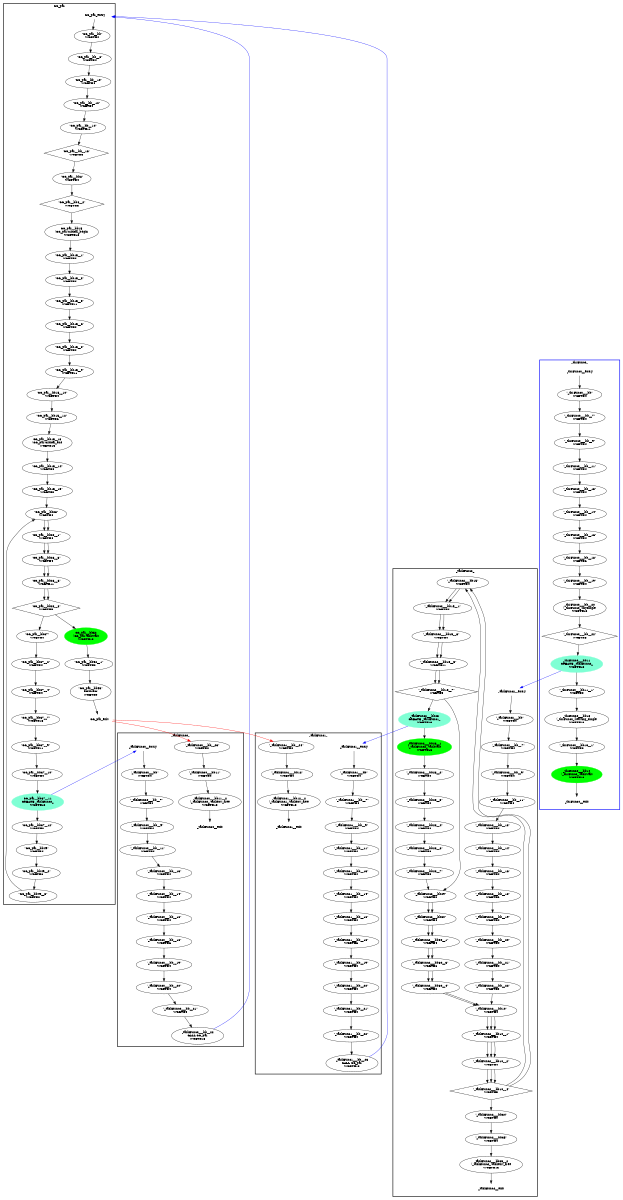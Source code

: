 digraph "CFG" {
fontsize=10;
orientation="portrait";
rankdir="TB";
size="10,8";
CC_par__bb15__1 [fontsize=10, label="\"CC_par__bb15__1\"\nWCET=4", width="0.01"];
CC_par__bb28__6 [fontsize=10, label="\"CC_par__bb28__6\"\nWCET=11", width="0.01"];
CC_par__bb37__10 [fontsize=10, label="\"CC_par__bb37__10\"\nWCET=4", width="0.01"];
CC_par__bb15__15 [fontsize=10, label="\"CC_par__bb15__15\"\nWCET=0", width="0.01"];
CC_par__bb15__5 [fontsize=10, label="\"CC_par__bb15__5\"\nWCET=11", width="0.01"];
CC_par__bb49__3 [fontsize=10, label="\"CC_par__bb49__3\"\nWCET=0", width="0.01"];
CC_par__bb37__11 [color=aquamarine, fontsize=10, label="CC_par__bb37__11\nCREATE _taskFunc0_\nWCET=13", style=filled, width="0.01"];
CC_par__bb15__8 [fontsize=10, label="\"CC_par__bb15__8\"\nWCET=4", width="0.01"];
CC_par__bb15 [fontsize=10, label="CC_par__bb15\n(CC_par)critical_begin\nWCET=13", width="0.01"];
CC_par__bb37__12 [fontsize=10, label="\"CC_par__bb37__12\"\nWCET=0", width="0.01"];
CC_par__bb52 [color=green, fontsize=10, label="CC_par__bb52\n(CC_par)taskwait\nWCET=13", style=filled, width="0.01"];
CC_par__bb28__1 [fontsize=10, label="\"CC_par__bb28__1\"\nWCET=4", width="0.01"];
CC_par__bb53 [fontsize=10, label="\"CC_par__bb53\"\nRETURN\nWCET=0", width="0.01"];
CC_par__bb15__10 [fontsize=10, label="\"CC_par__bb15__10\"\nWCET=4", width="0.01"];
CC_par__bb37__9 [fontsize=10, label="\"CC_par__bb37__9\"\nWCET=11", width="0.01"];
CC_par_entry [color="white", fontsize=10, height="0.01", label="CC_par_entry", width="0.01"];
CC_par_exit [color="white", fontsize=10, label="CC_par_exit", width="0.01"];
CC_par__bb__6 [fontsize=10, label="\"CC_par__bb__6\"\nWCET=4", width="0.01"];
CC_par__bb28__8 [fontsize=10, label="\"CC_par__bb28__8\"\nWCET=5", shape=diamond, width="0.01"];
CC_par__bb37__2 [fontsize=10, label="\"CC_par__bb37__2\"\nWCET=4", width="0.01"];
CC_par__bb__10 [fontsize=10, label="\"CC_par__bb__10\"\nWCET=4", width="0.01"];
CC_par__bb8 [fontsize=10, label="\"CC_par__bb8\"\nWCET=4", width="0.01"];
CC_par__bb15__12 [fontsize=10, label="\"CC_par__bb15__12\"\nWCET=6", width="0.01"];
CC_par__bb37__4 [fontsize=10, label="\"CC_par__bb37__4\"\nWCET=4", width="0.01"];
CC_par__bb15__6 [fontsize=10, label="\"CC_par__bb15__6\"\nWCET=4", width="0.01"];
CC_par__bb15__14 [fontsize=10, label="\"CC_par__bb15__14\"\nWCET=4", width="0.01"];
CC_par__bb15__9 [fontsize=10, label="\"CC_par__bb15__9\"\nWCET=11", width="0.01"];
CC_par__bb__14 [fontsize=10, label="\"CC_par__bb__14\"\nWCET=11", width="0.01"];
CC_par__bb__16 [fontsize=10, label="\"CC_par__bb__16\"\nWCET=5", shape=diamond, width="0.01"];
CC_par__bb37__7 [fontsize=10, label="\"CC_par__bb37__7\"\nWCET=13", width="0.01"];
CC_par__bb37 [fontsize=10, label="\"CC_par__bb37\"\nWCET=4", width="0.01"];
CC_par__bb52__1 [fontsize=10, label="\"CC_par__bb52__1\"\nWCET=0", width="0.01"];
CC_par__bb [fontsize=10, label="\"CC_par__bb\"\nWCET=4", width="0.01"];
CC_par__bb28__3 [fontsize=10, label="\"CC_par__bb28__3\"\nWCET=4", width="0.01"];
CC_par__bb49 [fontsize=10, label="\"CC_par__bb49\"\nWCET=4", width="0.01"];
CC_par__bb28 [fontsize=10, label="\"CC_par__bb28\"\nWCET=4", width="0.01"];
CC_par__bb__12 [fontsize=10, label="\"CC_par__bb__12\"\nWCET=4", width="0.01"];
CC_par__bb49__2 [fontsize=10, label="\"CC_par__bb49__2\"\nWCET=6", width="0.01"];
CC_par__bb15__3 [fontsize=10, label="\"CC_par__bb15__3\"\nWCET=4", width="0.01"];
CC_par__bb15__13 [fontsize=10, label="CC_par__bb15__13\n(CC_par)critical_end\nWCET=13", width="0.01"];
CC_par__bb8__2 [fontsize=10, label="\"CC_par__bb8__2\"\nWCET=5", shape=diamond, width="0.01"];
_thrFunc0___bb14 [color=green, fontsize=10, label="_thrFunc0___bb14\n(_thrFunc0_)taskwait\nWCET=13", style=filled, width="0.01"];
_thrFunc0___bb__13 [fontsize=10, label="\"_thrFunc0___bb__13\"\nWCET=4", width="0.01"];
_thrFunc0___bb__7 [fontsize=10, label="\"_thrFunc0___bb__7\"\nWCET=4", width="0.01"];
_thrFunc0___bb__16 [fontsize=10, label="\"_thrFunc0___bb__16\"\nWCET=4", width="0.01"];
_thrFunc0___bb__14 [fontsize=10, label="\"_thrFunc0___bb__14\"\nWCET=4", width="0.01"];
_thrFunc0___bb__20 [fontsize=10, label="_thrFunc0___bb__20\n(_thrFunc0_)mysingle\nWCET=13", width="0.01"];
_thrFunc0___bb__22 [fontsize=10, label="\"_thrFunc0___bb__22\"\nWCET=5", shape=diamond, width="0.01"];
_thrFunc0___bb__9 [fontsize=10, label="\"_thrFunc0___bb__9\"\nWCET=4", width="0.01"];
_thrFunc0___bb13__1 [fontsize=10, label="\"_thrFunc0___bb13__1\"\nWCET=0", width="0.01"];
_thrFunc0___bb13 [fontsize=10, label="_thrFunc0___bb13\n(_thrFunc0_)leaving_single\nWCET=13", width="0.01"];
_thrFunc0___bb__19 [fontsize=10, label="\"_thrFunc0___bb__19\"\nWCET=4", width="0.01"];
_thrFunc0___bb11__1 [fontsize=10, label="\"_thrFunc0___bb11__1\"\nWCET=0", width="0.01"];
_thrFunc0__exit [color="white", fontsize=10, label="_thrFunc0__exit", width="0.01"];
_thrFunc0___bb__18 [fontsize=10, label="\"_thrFunc0___bb__18\"\nWCET=6", width="0.01"];
_thrFunc0___bb [fontsize=10, label="\"_thrFunc0___bb\"\nWCET=4", width="0.01"];
_thrFunc0___bb11 [color=aquamarine, fontsize=10, label="_thrFunc0___bb11\nCREATE _taskFunc2_\nWCET=13", style=filled, width="0.01"];
_thrFunc0__entry [color="white", fontsize=10, height="0.01", label="_thrFunc0__entry", width="0.01"];
_thrFunc0___bb__11 [fontsize=10, label="\"_thrFunc0___bb__11\"\nWCET=4", width="0.01"];
_taskFunc2___bb15 [fontsize=10, label="\"_taskFunc2___bb15\"\nWCET=4", width="0.01"];
_taskFunc2___bb15__7 [fontsize=10, label="\"_taskFunc2___bb15__7\"\nWCET=5", shape=diamond, width="0.01"];
_taskFunc2___bb [fontsize=10, label="\"_taskFunc2___bb\"\nWCET=4", width="0.01"];
_taskFunc2___bb10 [fontsize=10, label="\"_taskFunc2___bb10\"\nWCET=4", width="0.01"];
_taskFunc2___bb23__3 [fontsize=10, label="\"_taskFunc2___bb23__3\"\nWCET=4", width="0.01"];
_taskFunc2___bb30__1 [fontsize=10, label="\"_taskFunc2___bb30__1\"\nWCET=4", width="0.01"];
_taskFunc2___bb35 [fontsize=10, label="\"_taskFunc2___bb35\"\nWCET=4", width="0.01"];
_taskFunc2___bb15__5 [fontsize=10, label="\"_taskFunc2___bb15__5\"\nWCET=11", width="0.01"];
_taskFunc2___bb23__4 [fontsize=10, label="\"_taskFunc2___bb23__4\"\nWCET=4", width="0.01"];
_taskFunc2__exit [color="white", fontsize=10, label="_taskFunc2__exit", width="0.01"];
_taskFunc2___bb__7 [fontsize=10, label="\"_taskFunc2___bb__7\"\nWCET=4", width="0.01"];
_taskFunc2___bb10__1 [fontsize=10, label="\"_taskFunc2___bb10__1\"\nWCET=4", width="0.01"];
_taskFunc2___bb__21 [fontsize=10, label="\"_taskFunc2___bb__21\"\nWCET=4", width="0.01"];
_taskFunc2___bb10__4 [fontsize=10, label="\"_taskFunc2___bb10__4\"\nWCET=5", shape=diamond, width="0.01"];
_taskFunc2___bb29 [fontsize=10, label="\"_taskFunc2___bb29\"\nWCET=0", width="0.01"];
_taskFunc2___bb23__2 [fontsize=10, label="\"_taskFunc2___bb23__2\"\nWCET=4", width="0.01"];
_taskFunc2___bb15__1 [fontsize=10, label="\"_taskFunc2___bb15__1\"\nWCET=4", width="0.01"];
_taskFunc2___bb__11 [fontsize=10, label="\"_taskFunc2___bb__11\"\nWCET=4", width="0.01"];
_taskFunc2___bb__9 [fontsize=10, label="\"_taskFunc2___bb__9\"\nWCET=4", width="0.01"];
_taskFunc2___bb23 [color=aquamarine, fontsize=10, label="_taskFunc2___bb23\nCREATE _taskFunc1_\nWCET=13", style=filled, width="0.01"];
_taskFunc2___bb__16 [fontsize=10, label="\"_taskFunc2___bb__16\"\nWCET=4", width="0.01"];
_taskFunc2___bb__20 [fontsize=10, label="\"_taskFunc2___bb__20\"\nWCET=4", width="0.01"];
_taskFunc2___bb__22 [fontsize=10, label="\"_taskFunc2___bb__22\"\nWCET=0", width="0.01"];
_taskFunc2___bb23__7 [fontsize=10, label="\"_taskFunc2___bb23__7\"\nWCET=0", width="0.01"];
_taskFunc2___bb23__6 [fontsize=10, label="\"_taskFunc2___bb23__6\"\nWCET=6", width="0.01"];
_taskFunc2___bb30 [fontsize=10, label="\"_taskFunc2___bb30\"\nWCET=4", width="0.01"];
_taskFunc2___bb35__2 [fontsize=10, label="_taskFunc2___bb35__2\n(_taskFunc2_)taskenv_free\nWCET=13", width="0.01"];
_taskFunc2___bb34 [fontsize=10, label="\"_taskFunc2___bb34\"\nWCET=0", width="0.01"];
_taskFunc2___bb__13 [fontsize=10, label="\"_taskFunc2___bb__13\"\nWCET=4", width="0.01"];
_taskFunc2__entry [color="white", fontsize=10, height="0.01", label="_taskFunc2__entry", width="0.01"];
_taskFunc2___bb15__3 [fontsize=10, label="\"_taskFunc2___bb15__3\"\nWCET=4", width="0.01"];
_taskFunc2___bb10__2 [fontsize=10, label="\"_taskFunc2___bb10__2\"\nWCET=4", width="0.01"];
_taskFunc2___bb30__4 [fontsize=10, label="\"_taskFunc2___bb30__4\"\nWCET=0", width="0.01"];
_taskFunc2___bb__14 [fontsize=10, label="\"_taskFunc2___bb__14\"\nWCET=4", width="0.01"];
_taskFunc2___bb__18 [fontsize=10, label="\"_taskFunc2___bb__18\"\nWCET=6", width="0.01"];
_taskFunc2___bb30__3 [fontsize=10, label="\"_taskFunc2___bb30__3\"\nWCET=6", width="0.01"];
_taskFunc2___bb23__1 [color=green, fontsize=10, label="_taskFunc2___bb23__1\n(_taskFunc2_)taskwait\nWCET=13", style=filled, width="0.01"];
_taskFunc2___bb__19 [fontsize=10, label="\"_taskFunc2___bb__19\"\nWCET=4", width="0.01"];
_taskFunc0___bb__19 [fontsize=10, label="\"_taskFunc0___bb__19\"\nWCET=4", width="0.01"];
_taskFunc0___bb__18 [fontsize=10, label="\"_taskFunc0___bb__18\"\nWCET=6", width="0.01"];
_taskFunc0___bb__7 [fontsize=10, label="\"_taskFunc0___bb__7\"\nWCET=4", width="0.01"];
_taskFunc0___bb__9 [fontsize=10, label="\"_taskFunc0___bb__9\"\nWCET=4", width="0.01"];
_taskFunc0___bb__21 [fontsize=10, label="\"_taskFunc0___bb__21\"\nWCET=4", width="0.01"];
_taskFunc0___bb [fontsize=10, label="\"_taskFunc0___bb\"\nWCET=4", width="0.01"];
_taskFunc0__entry [color="white", fontsize=10, height="0.01", label="_taskFunc0__entry", width="0.01"];
_taskFunc0___bb__22 [fontsize=10, label="_taskFunc0___bb__22\nCALL CC_par\nWCET=13", width="0.01"];
_taskFunc0__exit [color="white", fontsize=10, label="_taskFunc0__exit", width="0.01"];
_taskFunc0___bb__13 [fontsize=10, label="\"_taskFunc0___bb__13\"\nWCET=4", width="0.01"];
_taskFunc0___bb__20 [fontsize=10, label="\"_taskFunc0___bb__20\"\nWCET=4", width="0.01"];
_taskFunc0___bb11__2 [fontsize=10, label="_taskFunc0___bb11__2\n(_taskFunc0_)taskenv_free\nWCET=13", width="0.01"];
_taskFunc0___bb__23 [fontsize=10, label="\"_taskFunc0___bb__23\"\nWCET=0", width="0.01"];
_taskFunc0___bb__11 [fontsize=10, label="\"_taskFunc0___bb__11\"\nWCET=4", width="0.01"];
_taskFunc0___bb11 [fontsize=10, label="\"_taskFunc0___bb11\"\nWCET=4", width="0.01"];
_taskFunc0___bb__14 [fontsize=10, label="\"_taskFunc0___bb__14\"\nWCET=4", width="0.01"];
_taskFunc0___bb__16 [fontsize=10, label="\"_taskFunc0___bb__16\"\nWCET=4", width="0.01"];
_taskFunc1___bb__23 [fontsize=10, label="_taskFunc1___bb__23\nCALL CC_par\nWCET=13", width="0.01"];
_taskFunc1___bb__9 [fontsize=10, label="\"_taskFunc1___bb__9\"\nWCET=4", width="0.01"];
_taskFunc1__exit [color="white", fontsize=10, label="_taskFunc1__exit", width="0.01"];
_taskFunc1___bb__16 [fontsize=10, label="\"_taskFunc1___bb__16\"\nWCET=4", width="0.01"];
_taskFunc1___bb__14 [fontsize=10, label="\"_taskFunc1___bb__14\"\nWCET=4", width="0.01"];
_taskFunc1___bb__18 [fontsize=10, label="\"_taskFunc1___bb__18\"\nWCET=6", width="0.01"];
_taskFunc1___bb__19 [fontsize=10, label="\"_taskFunc1___bb__19\"\nWCET=4", width="0.01"];
_taskFunc1___bb__20 [fontsize=10, label="\"_taskFunc1___bb__20\"\nWCET=4", width="0.01"];
_taskFunc1___bb__24 [fontsize=10, label="\"_taskFunc1___bb__24\"\nWCET=0", width="0.01"];
_taskFunc1___bb__13 [fontsize=10, label="\"_taskFunc1___bb__13\"\nWCET=4", width="0.01"];
_taskFunc1___bb__21 [fontsize=10, label="\"_taskFunc1___bb__21\"\nWCET=4", width="0.01"];
_taskFunc1___bb12 [fontsize=10, label="\"_taskFunc1___bb12\"\nWCET=4", width="0.01"];
_taskFunc1___bb12__2 [fontsize=10, label="_taskFunc1___bb12__2\n(_taskFunc1_)taskenv_free\nWCET=13", width="0.01"];
_taskFunc1___bb__11 [fontsize=10, label="\"_taskFunc1___bb__11\"\nWCET=4", width="0.01"];
_taskFunc1__entry [color="white", fontsize=10, height="0.01", label="_taskFunc1__entry", width="0.01"];
_taskFunc1___bb__7 [fontsize=10, label="\"_taskFunc1___bb__7\"\nWCET=4", width="0.01"];
_taskFunc1___bb__22 [fontsize=10, label="\"_taskFunc1___bb__22\"\nWCET=4", width="0.01"];
_taskFunc1___bb [fontsize=10, label="\"_taskFunc1___bb\"\nWCET=4", width="0.01"];
CC_par__bb15__1 -> CC_par__bb15__3  [key=0];
CC_par__bb28__6 -> CC_par__bb28__8  [key=0];
CC_par__bb28__6 -> CC_par__bb28__8  [key=1];
CC_par__bb37__10 -> CC_par__bb37__11  [key=0];
CC_par__bb15__15 -> CC_par__bb28  [key=0];
CC_par__bb15__5 -> CC_par__bb15__6  [key=0];
CC_par__bb49__3 -> CC_par__bb28  [key=0];
CC_par__bb37__11 -> CC_par__bb37__12  [key=0];
CC_par__bb37__11 -> _taskFunc0__entry  [color=blue, key=0];
CC_par__bb15__8 -> CC_par__bb15__9  [key=0];
CC_par__bb15 -> CC_par__bb15__1  [key=0];
CC_par__bb37__12 -> CC_par__bb49  [key=0];
CC_par__bb52 -> CC_par__bb52__1  [key=0];
CC_par__bb28__1 -> CC_par__bb28__3  [key=0];
CC_par__bb28__1 -> CC_par__bb28__3  [key=1];
CC_par__bb53 -> CC_par_exit  [key=0];
CC_par__bb15__10 -> CC_par__bb15__12  [key=0];
CC_par__bb37__9 -> CC_par__bb37__10  [key=0];
CC_par_entry -> CC_par__bb  [key=0];
CC_par_exit -> _taskFunc0___bb__23  [color=red, key=0];
CC_par_exit -> _taskFunc1___bb__24  [color=red, key=0];
CC_par__bb__6 -> CC_par__bb__10  [key=0];
CC_par__bb28__8 -> CC_par__bb37  [key=0];
CC_par__bb28__8 -> CC_par__bb52  [key=0];
CC_par__bb37__2 -> CC_par__bb37__4  [key=0];
CC_par__bb__10 -> CC_par__bb__12  [key=0];
CC_par__bb8 -> CC_par__bb8__2  [key=0];
CC_par__bb15__12 -> CC_par__bb15__13  [key=0];
CC_par__bb37__4 -> CC_par__bb37__7  [key=0];
CC_par__bb15__6 -> CC_par__bb15__8  [key=0];
CC_par__bb15__14 -> CC_par__bb15__15  [key=0];
CC_par__bb15__9 -> CC_par__bb15__10  [key=0];
CC_par__bb__14 -> CC_par__bb__16  [key=0];
CC_par__bb__16 -> CC_par__bb8  [key=0];
CC_par__bb37__7 -> CC_par__bb37__9  [key=0];
CC_par__bb37 -> CC_par__bb37__2  [key=0];
CC_par__bb52__1 -> CC_par__bb53  [key=0];
CC_par__bb -> CC_par__bb__6  [key=0];
CC_par__bb28__3 -> CC_par__bb28__6  [key=0];
CC_par__bb28__3 -> CC_par__bb28__6  [key=1];
CC_par__bb49 -> CC_par__bb49__2  [key=0];
CC_par__bb28 -> CC_par__bb28__1  [key=0];
CC_par__bb28 -> CC_par__bb28__1  [key=1];
CC_par__bb__12 -> CC_par__bb__14  [key=0];
CC_par__bb49__2 -> CC_par__bb49__3  [key=0];
CC_par__bb15__3 -> CC_par__bb15__5  [key=0];
CC_par__bb15__13 -> CC_par__bb15__14  [key=0];
CC_par__bb8__2 -> CC_par__bb15  [key=0];
_thrFunc0___bb14 -> _thrFunc0__exit  [key=0];
_thrFunc0___bb__13 -> _thrFunc0___bb__14  [key=0];
_thrFunc0___bb__7 -> _thrFunc0___bb__9  [key=0];
_thrFunc0___bb__16 -> _thrFunc0___bb__18  [key=0];
_thrFunc0___bb__14 -> _thrFunc0___bb__16  [key=0];
_thrFunc0___bb__20 -> _thrFunc0___bb__22  [key=0];
_thrFunc0___bb__22 -> _thrFunc0___bb11  [key=0];
_thrFunc0___bb__9 -> _thrFunc0___bb__11  [key=0];
_thrFunc0___bb13__1 -> _thrFunc0___bb14  [key=0];
_thrFunc0___bb13 -> _thrFunc0___bb13__1  [key=0];
_thrFunc0___bb__19 -> _thrFunc0___bb__20  [key=0];
_thrFunc0___bb11__1 -> _thrFunc0___bb13  [key=0];
_thrFunc0___bb__18 -> _thrFunc0___bb__19  [key=0];
_thrFunc0___bb -> _thrFunc0___bb__7  [key=0];
_thrFunc0___bb11 -> _thrFunc0___bb11__1  [key=0];
_thrFunc0___bb11 -> _taskFunc2__entry  [color=blue, key=0];
_thrFunc0__entry -> _thrFunc0___bb  [key=0];
_thrFunc0___bb__11 -> _thrFunc0___bb__13  [key=0];
_taskFunc2___bb15 -> _taskFunc2___bb15__1  [key=0];
_taskFunc2___bb15 -> _taskFunc2___bb15__1  [key=1];
_taskFunc2___bb15__7 -> _taskFunc2___bb23  [key=0];
_taskFunc2___bb15__7 -> _taskFunc2___bb29  [key=0];
_taskFunc2___bb -> _taskFunc2___bb__7  [key=0];
_taskFunc2___bb10 -> _taskFunc2___bb10__1  [key=0];
_taskFunc2___bb10 -> _taskFunc2___bb10__1  [key=1];
_taskFunc2___bb10 -> _taskFunc2___bb10__1  [key=2];
_taskFunc2___bb23__3 -> _taskFunc2___bb23__4  [key=0];
_taskFunc2___bb30__1 -> _taskFunc2___bb30__3  [key=0];
_taskFunc2___bb30__1 -> _taskFunc2___bb30__3  [key=1];
_taskFunc2___bb35 -> _taskFunc2___bb35__2  [key=0];
_taskFunc2___bb15__5 -> _taskFunc2___bb15__7  [key=0];
_taskFunc2___bb15__5 -> _taskFunc2___bb15__7  [key=1];
_taskFunc2___bb23__4 -> _taskFunc2___bb23__6  [key=0];
_taskFunc2___bb__7 -> _taskFunc2___bb__9  [key=0];
_taskFunc2___bb10__1 -> _taskFunc2___bb10__2  [key=0];
_taskFunc2___bb10__1 -> _taskFunc2___bb10__2  [key=1];
_taskFunc2___bb10__1 -> _taskFunc2___bb10__2  [key=2];
_taskFunc2___bb__21 -> _taskFunc2___bb__22  [key=0];
_taskFunc2___bb10__4 -> _taskFunc2___bb15  [key=0];
_taskFunc2___bb10__4 -> _taskFunc2___bb15  [key=1];
_taskFunc2___bb10__4 -> _taskFunc2___bb34  [key=0];
_taskFunc2___bb29 -> _taskFunc2___bb30  [key=0];
_taskFunc2___bb29 -> _taskFunc2___bb30  [key=1];
_taskFunc2___bb23__2 -> _taskFunc2___bb23__3  [key=0];
_taskFunc2___bb15__1 -> _taskFunc2___bb15__3  [key=0];
_taskFunc2___bb15__1 -> _taskFunc2___bb15__3  [key=1];
_taskFunc2___bb__11 -> _taskFunc2___bb__13  [key=0];
_taskFunc2___bb__9 -> _taskFunc2___bb__11  [key=0];
_taskFunc2___bb23 -> _taskFunc2___bb23__1  [key=0];
_taskFunc2___bb23 -> _taskFunc1__entry  [color=blue, key=0];
_taskFunc2___bb__16 -> _taskFunc2___bb__18  [key=0];
_taskFunc2___bb__20 -> _taskFunc2___bb__21  [key=0];
_taskFunc2___bb__22 -> _taskFunc2___bb10  [key=0];
_taskFunc2___bb23__7 -> _taskFunc2___bb29  [key=0];
_taskFunc2___bb23__6 -> _taskFunc2___bb23__7  [key=0];
_taskFunc2___bb30 -> _taskFunc2___bb30__1  [key=0];
_taskFunc2___bb30 -> _taskFunc2___bb30__1  [key=1];
_taskFunc2___bb35__2 -> _taskFunc2__exit  [key=0];
_taskFunc2___bb34 -> _taskFunc2___bb35  [key=0];
_taskFunc2___bb__13 -> _taskFunc2___bb__14  [key=0];
_taskFunc2__entry -> _taskFunc2___bb  [key=0];
_taskFunc2___bb15__3 -> _taskFunc2___bb15__5  [key=0];
_taskFunc2___bb15__3 -> _taskFunc2___bb15__5  [key=1];
_taskFunc2___bb10__2 -> _taskFunc2___bb10__4  [key=0];
_taskFunc2___bb10__2 -> _taskFunc2___bb10__4  [key=1];
_taskFunc2___bb10__2 -> _taskFunc2___bb10__4  [key=2];
_taskFunc2___bb30__4 -> _taskFunc2___bb10  [key=0];
_taskFunc2___bb30__4 -> _taskFunc2___bb10  [key=1];
_taskFunc2___bb__14 -> _taskFunc2___bb__16  [key=0];
_taskFunc2___bb__18 -> _taskFunc2___bb__19  [key=0];
_taskFunc2___bb30__3 -> _taskFunc2___bb30__4  [key=0];
_taskFunc2___bb30__3 -> _taskFunc2___bb30__4  [key=1];
_taskFunc2___bb23__1 -> _taskFunc2___bb23__2  [key=0];
_taskFunc2___bb__19 -> _taskFunc2___bb__20  [key=0];
_taskFunc0___bb__19 -> _taskFunc0___bb__20  [key=0];
_taskFunc0___bb__18 -> _taskFunc0___bb__19  [key=0];
_taskFunc0___bb__7 -> _taskFunc0___bb__9  [key=0];
_taskFunc0___bb__9 -> _taskFunc0___bb__11  [key=0];
_taskFunc0___bb__21 -> _taskFunc0___bb__22  [key=0];
_taskFunc0___bb -> _taskFunc0___bb__7  [key=0];
_taskFunc0__entry -> _taskFunc0___bb  [key=0];
_taskFunc0___bb__22 -> CC_par_entry  [color=blue, key=0];
_taskFunc0___bb__13 -> _taskFunc0___bb__14  [key=0];
_taskFunc0___bb__20 -> _taskFunc0___bb__21  [key=0];
_taskFunc0___bb11__2 -> _taskFunc0__exit  [key=0];
_taskFunc0___bb__23 -> _taskFunc0___bb11  [key=0];
_taskFunc0___bb__11 -> _taskFunc0___bb__13  [key=0];
_taskFunc0___bb11 -> _taskFunc0___bb11__2  [key=0];
_taskFunc0___bb__14 -> _taskFunc0___bb__16  [key=0];
_taskFunc0___bb__16 -> _taskFunc0___bb__18  [key=0];
_taskFunc1___bb__23 -> CC_par_entry  [color=blue, key=0];
_taskFunc1___bb__9 -> _taskFunc1___bb__11  [key=0];
_taskFunc1___bb__16 -> _taskFunc1___bb__18  [key=0];
_taskFunc1___bb__14 -> _taskFunc1___bb__16  [key=0];
_taskFunc1___bb__18 -> _taskFunc1___bb__19  [key=0];
_taskFunc1___bb__19 -> _taskFunc1___bb__20  [key=0];
_taskFunc1___bb__20 -> _taskFunc1___bb__21  [key=0];
_taskFunc1___bb__24 -> _taskFunc1___bb12  [key=0];
_taskFunc1___bb__13 -> _taskFunc1___bb__14  [key=0];
_taskFunc1___bb__21 -> _taskFunc1___bb__22  [key=0];
_taskFunc1___bb12 -> _taskFunc1___bb12__2  [key=0];
_taskFunc1___bb12__2 -> _taskFunc1__exit  [key=0];
_taskFunc1___bb__11 -> _taskFunc1___bb__13  [key=0];
_taskFunc1__entry -> _taskFunc1___bb  [key=0];
_taskFunc1___bb__7 -> _taskFunc1___bb__9  [key=0];
_taskFunc1___bb__22 -> _taskFunc1___bb__23  [key=0];
_taskFunc1___bb -> _taskFunc1___bb__7  [key=0];
subgraph "cluster__thrFunc0_" {
label=_thrFunc0_
style="bold"
color="blue"
"_thrFunc0___bb"
"_thrFunc0___bb__7"
"_thrFunc0___bb__9"
"_thrFunc0___bb__11"
"_thrFunc0___bb__13"
"_thrFunc0___bb__14"
"_thrFunc0___bb__16"
"_thrFunc0___bb__18"
"_thrFunc0___bb__19"
"_thrFunc0___bb__20"
"_thrFunc0___bb__22"
"_thrFunc0___bb11"
"_thrFunc0___bb11__1"
"_thrFunc0___bb13"
"_thrFunc0___bb13__1"
"_thrFunc0___bb14"

"_thrFunc0__entry"
"_thrFunc0__exit"
}
subgraph "cluster__taskFunc2_" {
label=_taskFunc2_
style="bold"
"_taskFunc2___bb"
"_taskFunc2___bb__7"
"_taskFunc2___bb__9"
"_taskFunc2___bb__11"
"_taskFunc2___bb__13"
"_taskFunc2___bb__14"
"_taskFunc2___bb__16"
"_taskFunc2___bb__18"
"_taskFunc2___bb__19"
"_taskFunc2___bb__20"
"_taskFunc2___bb__21"
"_taskFunc2___bb__22"
"_taskFunc2___bb10"
"_taskFunc2___bb10__1"
"_taskFunc2___bb10__2"
"_taskFunc2___bb10__4"
"_taskFunc2___bb15"
"_taskFunc2___bb15__1"
"_taskFunc2___bb15__3"
"_taskFunc2___bb15__5"
"_taskFunc2___bb15__7"
"_taskFunc2___bb23"
"_taskFunc2___bb23__1"
"_taskFunc2___bb23__2"
"_taskFunc2___bb23__3"
"_taskFunc2___bb23__4"
"_taskFunc2___bb23__6"
"_taskFunc2___bb23__7"
"_taskFunc2___bb29"
"_taskFunc2___bb30"
"_taskFunc2___bb30__1"
"_taskFunc2___bb30__3"
"_taskFunc2___bb30__4"
"_taskFunc2___bb34"
"_taskFunc2___bb35"
"_taskFunc2___bb35__2"

"_taskFunc2__entry"
"_taskFunc2__exit"
}
subgraph "cluster__taskFunc1_" {
label=_taskFunc1_
style="bold"
"_taskFunc1___bb"
"_taskFunc1___bb__7"
"_taskFunc1___bb__9"
"_taskFunc1___bb__11"
"_taskFunc1___bb__13"
"_taskFunc1___bb__14"
"_taskFunc1___bb__16"
"_taskFunc1___bb__18"
"_taskFunc1___bb__19"
"_taskFunc1___bb__20"
"_taskFunc1___bb__21"
"_taskFunc1___bb__22"
"_taskFunc1___bb__23"
"_taskFunc1___bb__24"
"_taskFunc1___bb12"
"_taskFunc1___bb12__2"

"_taskFunc1__entry"
"_taskFunc1__exit"
}
subgraph "cluster_CC_par" {
label=CC_par
style="bold"
"CC_par__bb"
"CC_par__bb__6"
"CC_par__bb__10"
"CC_par__bb__12"
"CC_par__bb__14"
"CC_par__bb__16"
"CC_par__bb8"
"CC_par__bb8__2"




"CC_par__bb15"
"CC_par__bb15__1"
"CC_par__bb15__3"
"CC_par__bb15__5"
"CC_par__bb15__6"
"CC_par__bb15__8"
"CC_par__bb15__9"
"CC_par__bb15__10"
"CC_par__bb15__12"
"CC_par__bb15__13"
"CC_par__bb15__14"
"CC_par__bb15__15"
"CC_par__bb28"
"CC_par__bb28__1"
"CC_par__bb28__3"
"CC_par__bb28__6"
"CC_par__bb28__8"
"CC_par__bb37"
"CC_par__bb37__2"
"CC_par__bb37__4"
"CC_par__bb37__7"
"CC_par__bb37__9"
"CC_par__bb37__10"
"CC_par__bb37__11"
"CC_par__bb37__12"
"CC_par__bb49"
"CC_par__bb49__2"
"CC_par__bb49__3"
"CC_par__bb52"
"CC_par__bb52__1"
"CC_par__bb53"
"CC_par_entry"
"CC_par_exit"
}
subgraph "cluster__taskFunc0_" {
label=_taskFunc0_
style="bold"
"_taskFunc0___bb"
"_taskFunc0___bb__7"
"_taskFunc0___bb__9"
"_taskFunc0___bb__11"
"_taskFunc0___bb__13"
"_taskFunc0___bb__14"
"_taskFunc0___bb__16"
"_taskFunc0___bb__18"
"_taskFunc0___bb__19"
"_taskFunc0___bb__20"
"_taskFunc0___bb__21"
"_taskFunc0___bb__22"
"_taskFunc0___bb__23"
"_taskFunc0___bb11"
"_taskFunc0___bb11__2"

"_taskFunc0__entry"
"_taskFunc0__exit"
}
}
